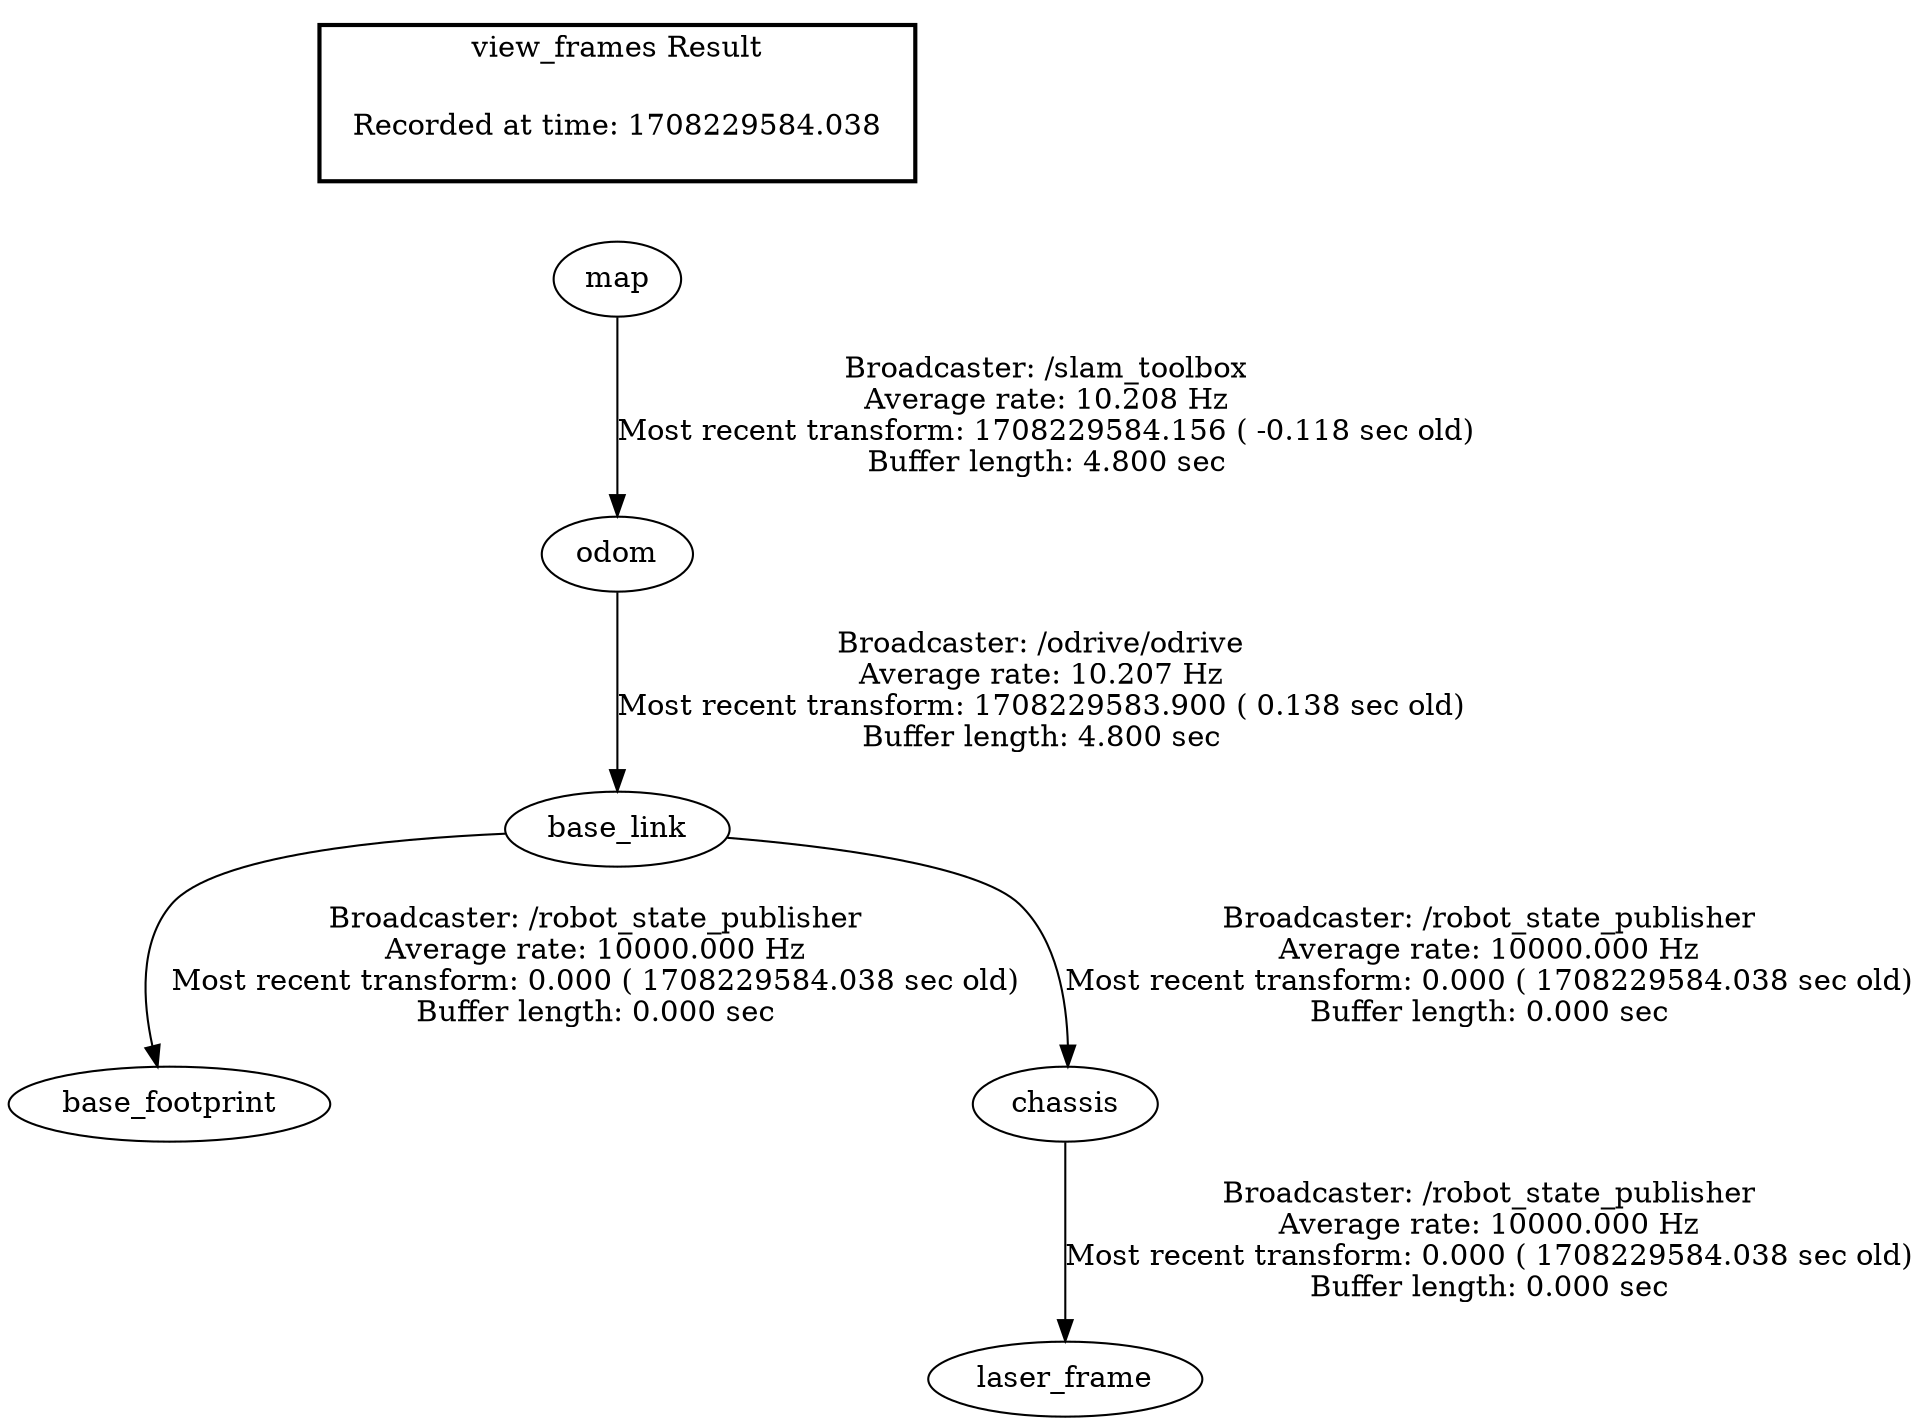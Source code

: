digraph G {
"base_link" -> "base_footprint"[label="Broadcaster: /robot_state_publisher\nAverage rate: 10000.000 Hz\nMost recent transform: 0.000 ( 1708229584.038 sec old)\nBuffer length: 0.000 sec\n"];
"odom" -> "base_link"[label="Broadcaster: /odrive/odrive\nAverage rate: 10.207 Hz\nMost recent transform: 1708229583.900 ( 0.138 sec old)\nBuffer length: 4.800 sec\n"];
"base_link" -> "chassis"[label="Broadcaster: /robot_state_publisher\nAverage rate: 10000.000 Hz\nMost recent transform: 0.000 ( 1708229584.038 sec old)\nBuffer length: 0.000 sec\n"];
"chassis" -> "laser_frame"[label="Broadcaster: /robot_state_publisher\nAverage rate: 10000.000 Hz\nMost recent transform: 0.000 ( 1708229584.038 sec old)\nBuffer length: 0.000 sec\n"];
"map" -> "odom"[label="Broadcaster: /slam_toolbox\nAverage rate: 10.208 Hz\nMost recent transform: 1708229584.156 ( -0.118 sec old)\nBuffer length: 4.800 sec\n"];
edge [style=invis];
 subgraph cluster_legend { style=bold; color=black; label ="view_frames Result";
"Recorded at time: 1708229584.038"[ shape=plaintext ] ;
 }->"map";
}